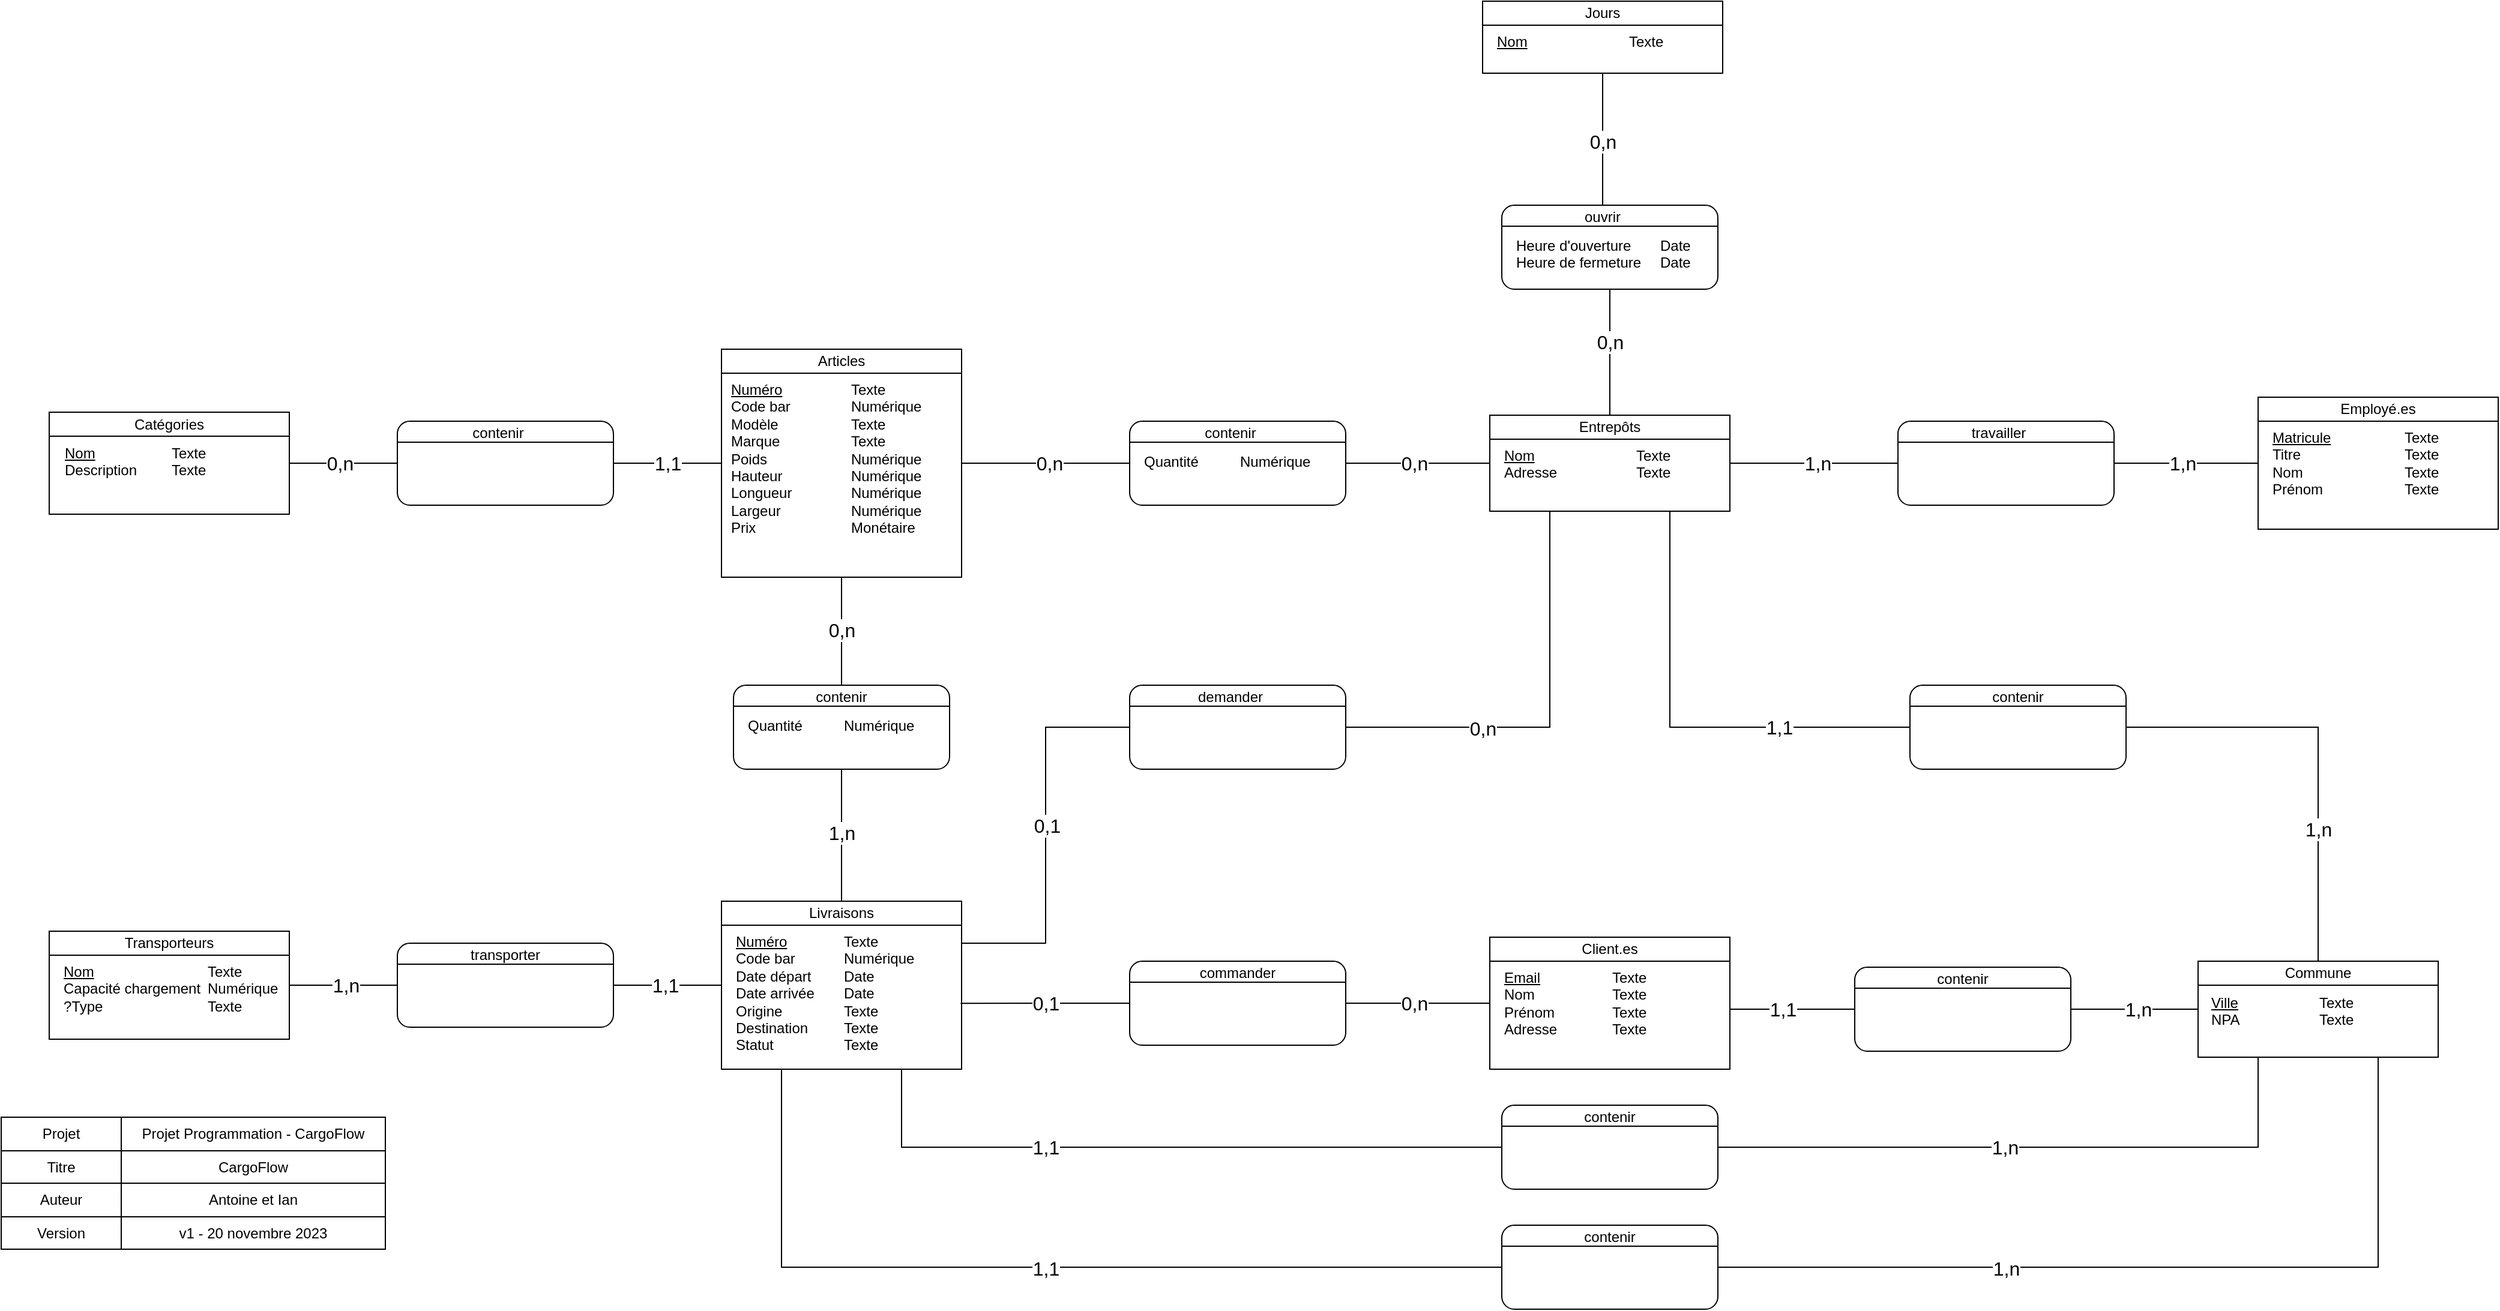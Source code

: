<mxfile version="22.0.2" type="device">
  <diagram name="Page-1" id="2ca16b54-16f6-2749-3443-fa8db7711227">
    <mxGraphModel dx="1658" dy="1678" grid="1" gridSize="10" guides="1" tooltips="1" connect="1" arrows="1" fold="1" page="1" pageScale="1" pageWidth="1100" pageHeight="850" background="#ffffff" math="0" shadow="0">
      <root>
        <mxCell id="0" />
        <mxCell id="1" parent="0" />
        <mxCell id="2ed32ef02a7f4228-1" value="&lt;div style=&quot;box-sizing: border-box ; width: 100% ; padding: 2px&quot;&gt;&lt;br&gt;&lt;/div&gt;" style="verticalAlign=top;align=center;overflow=fill;html=1;rounded=0;shadow=0;comic=0;labelBackgroundColor=none;strokeColor=#000000;strokeWidth=1;fillColor=#ffffff;fontFamily=Verdana;fontSize=12;fontColor=#000000;" parent="1" vertex="1">
          <mxGeometry x="90" y="102.5" width="200" height="85" as="geometry" />
        </mxCell>
        <mxCell id="2ed32ef02a7f4228-18" style="edgeStyle=orthogonalEdgeStyle;html=1;labelBackgroundColor=none;startArrow=none;endArrow=none;fontFamily=Verdana;fontSize=12;align=left;exitX=1;exitY=0.5;exitDx=0;exitDy=0;entryX=0;entryY=0.5;entryDx=0;entryDy=0;startFill=0;endFill=0;rounded=0;" parent="1" source="2ed32ef02a7f4228-1" target="Gy9qdy7r6_L6vcuzWhop-12" edge="1">
          <mxGeometry relative="1" as="geometry">
            <mxPoint x="410" y="145" as="targetPoint" />
          </mxGeometry>
        </mxCell>
        <mxCell id="Gy9qdy7r6_L6vcuzWhop-9" value="0,n" style="text;html=1;resizable=0;points=[];align=center;verticalAlign=middle;labelBackgroundColor=#ffffff;direction=south;fontSize=16;" parent="2ed32ef02a7f4228-18" vertex="1" connectable="0">
          <mxGeometry x="-0.77" y="-1" relative="1" as="geometry">
            <mxPoint x="31" y="-1" as="offset" />
          </mxGeometry>
        </mxCell>
        <mxCell id="Gy9qdy7r6_L6vcuzWhop-12" value="&lt;div style=&quot;box-sizing: border-box ; width: 100% ; padding: 2px&quot;&gt;&lt;br&gt;&lt;/div&gt;" style="verticalAlign=top;align=center;overflow=fill;html=1;rounded=1;shadow=0;comic=0;labelBackgroundColor=none;strokeColor=#000000;strokeWidth=1;fillColor=#ffffff;fontFamily=Verdana;fontSize=12;fontColor=#000000;" parent="1" vertex="1">
          <mxGeometry x="380" y="110" width="180" height="70" as="geometry" />
        </mxCell>
        <mxCell id="Gy9qdy7r6_L6vcuzWhop-17" value="" style="edgeStyle=orthogonalEdgeStyle;rounded=0;orthogonalLoop=1;jettySize=auto;html=1;startArrow=none;startFill=0;endArrow=none;endFill=0;" parent="1" source="Gy9qdy7r6_L6vcuzWhop-16" target="Gy9qdy7r6_L6vcuzWhop-12" edge="1">
          <mxGeometry relative="1" as="geometry" />
        </mxCell>
        <mxCell id="Gy9qdy7r6_L6vcuzWhop-19" value="1,1" style="text;html=1;resizable=0;points=[];align=center;verticalAlign=middle;labelBackgroundColor=#ffffff;fontSize=16;" parent="Gy9qdy7r6_L6vcuzWhop-17" vertex="1" connectable="0">
          <mxGeometry x="-0.646" relative="1" as="geometry">
            <mxPoint x="-29" as="offset" />
          </mxGeometry>
        </mxCell>
        <mxCell id="Gy9qdy7r6_L6vcuzWhop-16" value="&lt;div style=&quot;box-sizing: border-box ; width: 100% ; padding: 2px&quot;&gt;&lt;br&gt;&lt;/div&gt;" style="verticalAlign=top;align=center;overflow=fill;html=1;rounded=0;shadow=0;comic=0;labelBackgroundColor=none;strokeColor=#000000;strokeWidth=1;fillColor=#ffffff;fontFamily=Verdana;fontSize=12;fontColor=#000000;" parent="1" vertex="1">
          <mxGeometry x="650" y="50" width="200" height="190" as="geometry" />
        </mxCell>
        <mxCell id="SjU_2BTI9DgWFUzOwO9X-2" value="Catégories" style="rounded=0;whiteSpace=wrap;html=1;" parent="1" vertex="1">
          <mxGeometry x="90" y="102.5" width="200" height="20" as="geometry" />
        </mxCell>
        <mxCell id="SjU_2BTI9DgWFUzOwO9X-3" value="Articles" style="rounded=0;whiteSpace=wrap;html=1;" parent="1" vertex="1">
          <mxGeometry x="650" y="50" width="200" height="20" as="geometry" />
        </mxCell>
        <mxCell id="SjU_2BTI9DgWFUzOwO9X-4" value="&lt;u&gt;Nom&lt;/u&gt;&lt;br&gt;Description" style="text;html=1;strokeColor=none;fillColor=none;align=left;verticalAlign=top;whiteSpace=wrap;rounded=0;" parent="1" vertex="1">
          <mxGeometry x="101" y="122.5" width="90" height="55" as="geometry" />
        </mxCell>
        <mxCell id="SjU_2BTI9DgWFUzOwO9X-6" value="Texte&lt;br&gt;Texte" style="text;html=1;strokeColor=none;fillColor=none;align=left;verticalAlign=top;whiteSpace=wrap;rounded=0;" parent="1" vertex="1">
          <mxGeometry x="190" y="122.5" width="100" height="55" as="geometry" />
        </mxCell>
        <mxCell id="SjU_2BTI9DgWFUzOwO9X-8" value="&lt;u&gt;Numéro&lt;/u&gt;&lt;br&gt;Code bar&lt;br&gt;Modèle&lt;br&gt;Marque&lt;br&gt;Poids&lt;br&gt;Hauteur&lt;br&gt;Longueur&lt;br&gt;Largeur&lt;br&gt;Prix" style="text;html=1;strokeColor=none;fillColor=none;align=left;verticalAlign=top;whiteSpace=wrap;rounded=0;" parent="1" vertex="1">
          <mxGeometry x="656" y="70" width="94" height="160" as="geometry" />
        </mxCell>
        <mxCell id="SjU_2BTI9DgWFUzOwO9X-10" value="Texte&lt;br&gt;Numérique&lt;br&gt;Texte&lt;br&gt;Texte&lt;br&gt;Numérique&lt;br&gt;Numérique&lt;br&gt;Numérique&lt;br&gt;Numérique&lt;br&gt;Monétaire" style="text;html=1;strokeColor=none;fillColor=none;align=left;verticalAlign=top;whiteSpace=wrap;rounded=0;" parent="1" vertex="1">
          <mxGeometry x="756" y="70" width="90" height="160" as="geometry" />
        </mxCell>
        <mxCell id="SjU_2BTI9DgWFUzOwO9X-13" value="" style="endArrow=none;html=1;entryX=1;entryY=0.25;entryDx=0;entryDy=0;exitX=0;exitY=0.25;exitDx=0;exitDy=0;" parent="1" source="Gy9qdy7r6_L6vcuzWhop-12" target="Gy9qdy7r6_L6vcuzWhop-12" edge="1">
          <mxGeometry width="50" height="50" relative="1" as="geometry">
            <mxPoint x="100" y="260" as="sourcePoint" />
            <mxPoint x="150" y="210" as="targetPoint" />
          </mxGeometry>
        </mxCell>
        <mxCell id="SjU_2BTI9DgWFUzOwO9X-14" value="contenir" style="text;html=1;strokeColor=none;fillColor=none;align=center;verticalAlign=middle;whiteSpace=wrap;rounded=0;" parent="1" vertex="1">
          <mxGeometry x="404" y="110" width="120" height="20" as="geometry" />
        </mxCell>
        <mxCell id="T0Hc3pSAEqjk6suuljC6-1" value="" style="shape=table;html=1;whiteSpace=wrap;startSize=0;container=1;collapsible=0;childLayout=tableLayout;" parent="1" vertex="1">
          <mxGeometry x="50" y="690" width="320" height="110" as="geometry" />
        </mxCell>
        <mxCell id="T0Hc3pSAEqjk6suuljC6-2" value="" style="shape=partialRectangle;html=1;whiteSpace=wrap;collapsible=0;dropTarget=0;pointerEvents=0;fillColor=none;top=0;left=0;bottom=0;right=0;points=[[0,0.5],[1,0.5]];portConstraint=eastwest;" parent="T0Hc3pSAEqjk6suuljC6-1" vertex="1">
          <mxGeometry width="320" height="28" as="geometry" />
        </mxCell>
        <mxCell id="T0Hc3pSAEqjk6suuljC6-3" value="Projet" style="shape=partialRectangle;html=1;whiteSpace=wrap;connectable=0;overflow=hidden;fillColor=none;top=0;left=0;bottom=0;right=0;" parent="T0Hc3pSAEqjk6suuljC6-2" vertex="1">
          <mxGeometry width="100" height="28" as="geometry">
            <mxRectangle width="100" height="28" as="alternateBounds" />
          </mxGeometry>
        </mxCell>
        <mxCell id="T0Hc3pSAEqjk6suuljC6-4" value="Projet Programmation - CargoFlow" style="shape=partialRectangle;html=1;whiteSpace=wrap;connectable=0;overflow=hidden;fillColor=none;top=0;left=0;bottom=0;right=0;" parent="T0Hc3pSAEqjk6suuljC6-2" vertex="1">
          <mxGeometry x="100" width="220" height="28" as="geometry">
            <mxRectangle width="220" height="28" as="alternateBounds" />
          </mxGeometry>
        </mxCell>
        <mxCell id="T0Hc3pSAEqjk6suuljC6-5" value="" style="shape=partialRectangle;html=1;whiteSpace=wrap;collapsible=0;dropTarget=0;pointerEvents=0;fillColor=none;top=0;left=0;bottom=0;right=0;points=[[0,0.5],[1,0.5]];portConstraint=eastwest;" parent="T0Hc3pSAEqjk6suuljC6-1" vertex="1">
          <mxGeometry y="28" width="320" height="27" as="geometry" />
        </mxCell>
        <mxCell id="T0Hc3pSAEqjk6suuljC6-6" value="Titre" style="shape=partialRectangle;html=1;whiteSpace=wrap;connectable=0;overflow=hidden;fillColor=none;top=0;left=0;bottom=0;right=0;" parent="T0Hc3pSAEqjk6suuljC6-5" vertex="1">
          <mxGeometry width="100" height="27" as="geometry">
            <mxRectangle width="100" height="27" as="alternateBounds" />
          </mxGeometry>
        </mxCell>
        <mxCell id="T0Hc3pSAEqjk6suuljC6-7" value="CargoFlow" style="shape=partialRectangle;html=1;whiteSpace=wrap;connectable=0;overflow=hidden;fillColor=none;top=0;left=0;bottom=0;right=0;" parent="T0Hc3pSAEqjk6suuljC6-5" vertex="1">
          <mxGeometry x="100" width="220" height="27" as="geometry">
            <mxRectangle width="220" height="27" as="alternateBounds" />
          </mxGeometry>
        </mxCell>
        <mxCell id="T0Hc3pSAEqjk6suuljC6-8" value="" style="shape=partialRectangle;html=1;whiteSpace=wrap;collapsible=0;dropTarget=0;pointerEvents=0;fillColor=none;top=0;left=0;bottom=0;right=0;points=[[0,0.5],[1,0.5]];portConstraint=eastwest;" parent="T0Hc3pSAEqjk6suuljC6-1" vertex="1">
          <mxGeometry y="55" width="320" height="28" as="geometry" />
        </mxCell>
        <mxCell id="T0Hc3pSAEqjk6suuljC6-9" value="Auteur" style="shape=partialRectangle;html=1;whiteSpace=wrap;connectable=0;overflow=hidden;fillColor=none;top=0;left=0;bottom=0;right=0;" parent="T0Hc3pSAEqjk6suuljC6-8" vertex="1">
          <mxGeometry width="100" height="28" as="geometry">
            <mxRectangle width="100" height="28" as="alternateBounds" />
          </mxGeometry>
        </mxCell>
        <mxCell id="T0Hc3pSAEqjk6suuljC6-10" value="Antoine et Ian" style="shape=partialRectangle;html=1;whiteSpace=wrap;connectable=0;overflow=hidden;fillColor=none;top=0;left=0;bottom=0;right=0;" parent="T0Hc3pSAEqjk6suuljC6-8" vertex="1">
          <mxGeometry x="100" width="220" height="28" as="geometry">
            <mxRectangle width="220" height="28" as="alternateBounds" />
          </mxGeometry>
        </mxCell>
        <mxCell id="T0Hc3pSAEqjk6suuljC6-11" value="" style="shape=partialRectangle;html=1;whiteSpace=wrap;collapsible=0;dropTarget=0;pointerEvents=0;fillColor=none;top=0;left=0;bottom=0;right=0;points=[[0,0.5],[1,0.5]];portConstraint=eastwest;" parent="T0Hc3pSAEqjk6suuljC6-1" vertex="1">
          <mxGeometry y="83" width="320" height="27" as="geometry" />
        </mxCell>
        <mxCell id="T0Hc3pSAEqjk6suuljC6-12" value="Version" style="shape=partialRectangle;html=1;whiteSpace=wrap;connectable=0;overflow=hidden;fillColor=none;top=0;left=0;bottom=0;right=0;" parent="T0Hc3pSAEqjk6suuljC6-11" vertex="1">
          <mxGeometry width="100" height="27" as="geometry">
            <mxRectangle width="100" height="27" as="alternateBounds" />
          </mxGeometry>
        </mxCell>
        <mxCell id="T0Hc3pSAEqjk6suuljC6-13" value="v1&amp;nbsp;- 20 novembre 2023" style="shape=partialRectangle;html=1;whiteSpace=wrap;connectable=0;overflow=hidden;fillColor=none;top=0;left=0;bottom=0;right=0;" parent="T0Hc3pSAEqjk6suuljC6-11" vertex="1">
          <mxGeometry x="100" width="220" height="27" as="geometry">
            <mxRectangle width="220" height="27" as="alternateBounds" />
          </mxGeometry>
        </mxCell>
        <mxCell id="R8tKFMvCGS2btZRlcv_9-1" value="&lt;div style=&quot;box-sizing: border-box ; width: 100% ; padding: 2px&quot;&gt;&lt;br&gt;&lt;/div&gt;" style="verticalAlign=top;align=center;overflow=fill;html=1;rounded=1;shadow=0;comic=0;labelBackgroundColor=none;strokeColor=#000000;strokeWidth=1;fillColor=#ffffff;fontFamily=Verdana;fontSize=12;fontColor=#000000;" parent="1" vertex="1">
          <mxGeometry x="990" y="110" width="180" height="70" as="geometry" />
        </mxCell>
        <mxCell id="R8tKFMvCGS2btZRlcv_9-4" value="" style="endArrow=none;html=1;entryX=1;entryY=0.25;entryDx=0;entryDy=0;exitX=0;exitY=0.25;exitDx=0;exitDy=0;" parent="1" source="R8tKFMvCGS2btZRlcv_9-1" target="R8tKFMvCGS2btZRlcv_9-1" edge="1">
          <mxGeometry width="50" height="50" relative="1" as="geometry">
            <mxPoint x="710" y="260" as="sourcePoint" />
            <mxPoint x="760" y="210" as="targetPoint" />
          </mxGeometry>
        </mxCell>
        <mxCell id="R8tKFMvCGS2btZRlcv_9-5" value="contenir" style="text;html=1;strokeColor=none;fillColor=none;align=center;verticalAlign=middle;whiteSpace=wrap;rounded=0;" parent="1" vertex="1">
          <mxGeometry x="1014" y="110" width="120" height="20" as="geometry" />
        </mxCell>
        <mxCell id="R8tKFMvCGS2btZRlcv_9-6" value="&lt;div style=&quot;box-sizing: border-box ; width: 100% ; padding: 2px&quot;&gt;&lt;br&gt;&lt;/div&gt;" style="verticalAlign=top;align=center;overflow=fill;html=1;rounded=1;shadow=0;comic=0;labelBackgroundColor=none;strokeColor=#000000;strokeWidth=1;fillColor=#ffffff;fontFamily=Verdana;fontSize=12;fontColor=#000000;" parent="1" vertex="1">
          <mxGeometry x="660" y="330" width="180" height="70" as="geometry" />
        </mxCell>
        <mxCell id="R8tKFMvCGS2btZRlcv_9-9" value="" style="endArrow=none;html=1;entryX=1;entryY=0.25;entryDx=0;entryDy=0;exitX=0;exitY=0.25;exitDx=0;exitDy=0;" parent="1" source="R8tKFMvCGS2btZRlcv_9-6" target="R8tKFMvCGS2btZRlcv_9-6" edge="1">
          <mxGeometry width="50" height="50" relative="1" as="geometry">
            <mxPoint x="380" y="480" as="sourcePoint" />
            <mxPoint x="430" y="430" as="targetPoint" />
          </mxGeometry>
        </mxCell>
        <mxCell id="R8tKFMvCGS2btZRlcv_9-10" value="contenir" style="text;html=1;strokeColor=none;fillColor=none;align=center;verticalAlign=middle;whiteSpace=wrap;rounded=0;" parent="1" vertex="1">
          <mxGeometry x="690" y="330" width="120" height="20" as="geometry" />
        </mxCell>
        <mxCell id="R8tKFMvCGS2btZRlcv_9-11" value="&lt;div style=&quot;box-sizing: border-box ; width: 100% ; padding: 2px&quot;&gt;&lt;br&gt;&lt;/div&gt;" style="verticalAlign=top;align=center;overflow=fill;html=1;rounded=1;shadow=0;comic=0;labelBackgroundColor=none;strokeColor=#000000;strokeWidth=1;fillColor=#ffffff;fontFamily=Verdana;fontSize=12;fontColor=#000000;" parent="1" vertex="1">
          <mxGeometry x="990" y="560" width="180" height="70" as="geometry" />
        </mxCell>
        <mxCell id="R8tKFMvCGS2btZRlcv_9-14" value="" style="endArrow=none;html=1;entryX=1;entryY=0.25;entryDx=0;entryDy=0;exitX=0;exitY=0.25;exitDx=0;exitDy=0;" parent="1" source="R8tKFMvCGS2btZRlcv_9-11" target="R8tKFMvCGS2btZRlcv_9-11" edge="1">
          <mxGeometry width="50" height="50" relative="1" as="geometry">
            <mxPoint x="702" y="680" as="sourcePoint" />
            <mxPoint x="752" y="630" as="targetPoint" />
          </mxGeometry>
        </mxCell>
        <mxCell id="R8tKFMvCGS2btZRlcv_9-15" value="commander" style="text;html=1;strokeColor=none;fillColor=none;align=center;verticalAlign=middle;whiteSpace=wrap;rounded=0;" parent="1" vertex="1">
          <mxGeometry x="1020" y="560" width="120" height="20" as="geometry" />
        </mxCell>
        <mxCell id="R8tKFMvCGS2btZRlcv_9-16" value="&lt;div style=&quot;box-sizing: border-box ; width: 100% ; padding: 2px&quot;&gt;&lt;br&gt;&lt;/div&gt;" style="verticalAlign=top;align=center;overflow=fill;html=1;rounded=1;shadow=0;comic=0;labelBackgroundColor=none;strokeColor=#000000;strokeWidth=1;fillColor=#ffffff;fontFamily=Verdana;fontSize=12;fontColor=#000000;" parent="1" vertex="1">
          <mxGeometry x="990" y="330" width="180" height="70" as="geometry" />
        </mxCell>
        <mxCell id="R8tKFMvCGS2btZRlcv_9-19" value="" style="endArrow=none;html=1;entryX=1;entryY=0.25;entryDx=0;entryDy=0;exitX=0;exitY=0.25;exitDx=0;exitDy=0;" parent="1" source="R8tKFMvCGS2btZRlcv_9-16" target="R8tKFMvCGS2btZRlcv_9-16" edge="1">
          <mxGeometry width="50" height="50" relative="1" as="geometry">
            <mxPoint x="710" y="480" as="sourcePoint" />
            <mxPoint x="760" y="430" as="targetPoint" />
          </mxGeometry>
        </mxCell>
        <mxCell id="R8tKFMvCGS2btZRlcv_9-20" value="demander" style="text;html=1;strokeColor=none;fillColor=none;align=center;verticalAlign=middle;whiteSpace=wrap;rounded=0;" parent="1" vertex="1">
          <mxGeometry x="1014" y="330" width="120" height="20" as="geometry" />
        </mxCell>
        <mxCell id="R8tKFMvCGS2btZRlcv_9-21" value="&lt;div style=&quot;box-sizing: border-box ; width: 100% ; padding: 2px&quot;&gt;&lt;br&gt;&lt;/div&gt;" style="verticalAlign=top;align=center;overflow=fill;html=1;rounded=0;shadow=0;comic=0;labelBackgroundColor=none;strokeColor=#000000;strokeWidth=1;fillColor=#ffffff;fontFamily=Verdana;fontSize=12;fontColor=#000000;" parent="1" vertex="1">
          <mxGeometry x="650" y="510" width="200" height="140" as="geometry" />
        </mxCell>
        <mxCell id="R8tKFMvCGS2btZRlcv_9-22" value="Livraisons" style="rounded=0;whiteSpace=wrap;html=1;" parent="1" vertex="1">
          <mxGeometry x="650" y="510" width="200" height="20" as="geometry" />
        </mxCell>
        <mxCell id="R8tKFMvCGS2btZRlcv_9-23" value="&lt;u&gt;Numéro&lt;/u&gt;&lt;br&gt;Code bar&lt;br&gt;Date départ&lt;br&gt;Date arrivée&lt;br&gt;Origine&lt;br&gt;Destination&lt;br&gt;Statut" style="text;html=1;strokeColor=none;fillColor=none;align=left;verticalAlign=top;whiteSpace=wrap;rounded=0;" parent="1" vertex="1">
          <mxGeometry x="660" y="530" width="90" height="110" as="geometry" />
        </mxCell>
        <mxCell id="R8tKFMvCGS2btZRlcv_9-24" value="Texte&lt;br&gt;Numérique&lt;br&gt;Date&lt;br&gt;Date&lt;br&gt;Texte&lt;br&gt;Texte&lt;br&gt;Texte" style="text;html=1;strokeColor=none;fillColor=none;align=left;verticalAlign=top;whiteSpace=wrap;rounded=0;" parent="1" vertex="1">
          <mxGeometry x="750" y="530" width="90" height="110" as="geometry" />
        </mxCell>
        <mxCell id="R8tKFMvCGS2btZRlcv_9-25" value="&lt;div style=&quot;box-sizing: border-box ; width: 100% ; padding: 2px&quot;&gt;&lt;br&gt;&lt;/div&gt;" style="verticalAlign=top;align=center;overflow=fill;html=1;rounded=0;shadow=0;comic=0;labelBackgroundColor=none;strokeColor=#000000;strokeWidth=1;fillColor=#ffffff;fontFamily=Verdana;fontSize=12;fontColor=#000000;" parent="1" vertex="1">
          <mxGeometry x="1290" y="105" width="200" height="80" as="geometry" />
        </mxCell>
        <mxCell id="R8tKFMvCGS2btZRlcv_9-26" value="Entrepôts" style="rounded=0;whiteSpace=wrap;html=1;" parent="1" vertex="1">
          <mxGeometry x="1290" y="105" width="200" height="20" as="geometry" />
        </mxCell>
        <mxCell id="R8tKFMvCGS2btZRlcv_9-27" value="&lt;u&gt;Nom&lt;/u&gt;&lt;br&gt;Adresse" style="text;html=1;strokeColor=none;fillColor=none;align=left;verticalAlign=top;whiteSpace=wrap;rounded=0;" parent="1" vertex="1">
          <mxGeometry x="1300" y="125" width="110" height="40" as="geometry" />
        </mxCell>
        <mxCell id="R8tKFMvCGS2btZRlcv_9-28" value="Texte&lt;br&gt;Texte" style="text;html=1;strokeColor=none;fillColor=none;align=left;verticalAlign=top;whiteSpace=wrap;rounded=0;" parent="1" vertex="1">
          <mxGeometry x="1410" y="125" width="70" height="50" as="geometry" />
        </mxCell>
        <mxCell id="R8tKFMvCGS2btZRlcv_9-29" value="&lt;div style=&quot;box-sizing: border-box ; width: 100% ; padding: 2px&quot;&gt;&lt;br&gt;&lt;/div&gt;" style="verticalAlign=top;align=center;overflow=fill;html=1;rounded=0;shadow=0;comic=0;labelBackgroundColor=none;strokeColor=#000000;strokeWidth=1;fillColor=#ffffff;fontFamily=Verdana;fontSize=12;fontColor=#000000;" parent="1" vertex="1">
          <mxGeometry x="1290" y="540" width="200" height="110" as="geometry" />
        </mxCell>
        <mxCell id="R8tKFMvCGS2btZRlcv_9-30" value="Client.es" style="rounded=0;whiteSpace=wrap;html=1;" parent="1" vertex="1">
          <mxGeometry x="1290" y="540" width="200" height="20" as="geometry" />
        </mxCell>
        <mxCell id="R8tKFMvCGS2btZRlcv_9-31" value="&lt;u&gt;Email&lt;/u&gt;&lt;br&gt;Nom&lt;br&gt;Prénom&lt;br&gt;Adresse" style="text;html=1;strokeColor=none;fillColor=none;align=left;verticalAlign=top;whiteSpace=wrap;rounded=0;" parent="1" vertex="1">
          <mxGeometry x="1300" y="560" width="90" height="80" as="geometry" />
        </mxCell>
        <mxCell id="R8tKFMvCGS2btZRlcv_9-32" value="Texte&lt;br&gt;Texte&lt;br&gt;Texte&lt;br&gt;Texte" style="text;html=1;strokeColor=none;fillColor=none;align=left;verticalAlign=top;whiteSpace=wrap;rounded=0;" parent="1" vertex="1">
          <mxGeometry x="1390" y="560" width="100" height="80" as="geometry" />
        </mxCell>
        <mxCell id="R8tKFMvCGS2btZRlcv_9-33" value="" style="edgeStyle=orthogonalEdgeStyle;rounded=0;orthogonalLoop=1;jettySize=auto;html=1;startArrow=none;startFill=0;endArrow=none;endFill=0;exitX=0.5;exitY=1;exitDx=0;exitDy=0;entryX=0.5;entryY=0;entryDx=0;entryDy=0;" parent="1" source="Gy9qdy7r6_L6vcuzWhop-16" target="R8tKFMvCGS2btZRlcv_9-6" edge="1">
          <mxGeometry relative="1" as="geometry">
            <mxPoint x="720" y="280" as="sourcePoint" />
            <mxPoint x="590" y="280" as="targetPoint" />
          </mxGeometry>
        </mxCell>
        <mxCell id="R8tKFMvCGS2btZRlcv_9-34" value="0,n" style="text;html=1;resizable=0;points=[];align=center;verticalAlign=middle;labelBackgroundColor=#ffffff;fontSize=16;" parent="R8tKFMvCGS2btZRlcv_9-33" vertex="1" connectable="0">
          <mxGeometry x="-0.646" relative="1" as="geometry">
            <mxPoint y="28" as="offset" />
          </mxGeometry>
        </mxCell>
        <mxCell id="R8tKFMvCGS2btZRlcv_9-35" value="" style="edgeStyle=orthogonalEdgeStyle;rounded=0;orthogonalLoop=1;jettySize=auto;html=1;startArrow=none;startFill=0;endArrow=none;endFill=0;exitX=0.5;exitY=1;exitDx=0;exitDy=0;entryX=0.5;entryY=0;entryDx=0;entryDy=0;" parent="1" source="R8tKFMvCGS2btZRlcv_9-6" target="R8tKFMvCGS2btZRlcv_9-22" edge="1">
          <mxGeometry relative="1" as="geometry">
            <mxPoint x="734" y="440" as="sourcePoint" />
            <mxPoint x="604" y="440" as="targetPoint" />
          </mxGeometry>
        </mxCell>
        <mxCell id="R8tKFMvCGS2btZRlcv_9-36" value="1,n" style="text;html=1;resizable=0;points=[];align=center;verticalAlign=middle;labelBackgroundColor=#ffffff;fontSize=16;" parent="R8tKFMvCGS2btZRlcv_9-35" vertex="1" connectable="0">
          <mxGeometry x="-0.646" relative="1" as="geometry">
            <mxPoint y="33" as="offset" />
          </mxGeometry>
        </mxCell>
        <mxCell id="R8tKFMvCGS2btZRlcv_9-37" value="" style="edgeStyle=orthogonalEdgeStyle;rounded=0;orthogonalLoop=1;jettySize=auto;html=1;startArrow=none;startFill=0;endArrow=none;endFill=0;exitX=0.25;exitY=1;exitDx=0;exitDy=0;entryX=1;entryY=0.5;entryDx=0;entryDy=0;" parent="1" source="R8tKFMvCGS2btZRlcv_9-25" target="R8tKFMvCGS2btZRlcv_9-16" edge="1">
          <mxGeometry relative="1" as="geometry">
            <mxPoint x="1440" y="250" as="sourcePoint" />
            <mxPoint x="1230" y="360" as="targetPoint" />
          </mxGeometry>
        </mxCell>
        <mxCell id="R8tKFMvCGS2btZRlcv_9-38" value="0,n" style="text;html=1;resizable=0;points=[];align=center;verticalAlign=middle;labelBackgroundColor=#ffffff;fontSize=16;" parent="R8tKFMvCGS2btZRlcv_9-37" vertex="1" connectable="0">
          <mxGeometry x="-0.646" relative="1" as="geometry">
            <mxPoint x="-56" y="119" as="offset" />
          </mxGeometry>
        </mxCell>
        <mxCell id="R8tKFMvCGS2btZRlcv_9-39" value="" style="edgeStyle=orthogonalEdgeStyle;rounded=0;orthogonalLoop=1;jettySize=auto;html=1;startArrow=none;startFill=0;endArrow=none;endFill=0;exitX=0;exitY=0.5;exitDx=0;exitDy=0;entryX=1;entryY=0.25;entryDx=0;entryDy=0;" parent="1" source="R8tKFMvCGS2btZRlcv_9-16" target="R8tKFMvCGS2btZRlcv_9-21" edge="1">
          <mxGeometry relative="1" as="geometry">
            <mxPoint x="790" y="200" as="sourcePoint" />
            <mxPoint x="754" y="330" as="targetPoint" />
          </mxGeometry>
        </mxCell>
        <mxCell id="R8tKFMvCGS2btZRlcv_9-40" value="0,1" style="text;html=1;resizable=0;points=[];align=center;verticalAlign=middle;labelBackgroundColor=#ffffff;fontSize=16;" parent="R8tKFMvCGS2btZRlcv_9-39" vertex="1" connectable="0">
          <mxGeometry x="-0.646" relative="1" as="geometry">
            <mxPoint x="-13" y="82" as="offset" />
          </mxGeometry>
        </mxCell>
        <mxCell id="R8tKFMvCGS2btZRlcv_9-41" value="" style="edgeStyle=orthogonalEdgeStyle;rounded=0;orthogonalLoop=1;jettySize=auto;html=1;startArrow=none;startFill=0;endArrow=none;endFill=0;exitX=0;exitY=0.5;exitDx=0;exitDy=0;entryX=1;entryY=0.5;entryDx=0;entryDy=0;" parent="1" source="R8tKFMvCGS2btZRlcv_9-29" target="R8tKFMvCGS2btZRlcv_9-11" edge="1">
          <mxGeometry relative="1" as="geometry">
            <mxPoint x="1310" y="415" as="sourcePoint" />
            <mxPoint x="1180" y="415" as="targetPoint" />
          </mxGeometry>
        </mxCell>
        <mxCell id="R8tKFMvCGS2btZRlcv_9-42" value="0,n" style="text;html=1;resizable=0;points=[];align=center;verticalAlign=middle;labelBackgroundColor=#ffffff;fontSize=16;" parent="R8tKFMvCGS2btZRlcv_9-41" vertex="1" connectable="0">
          <mxGeometry x="-0.646" relative="1" as="geometry">
            <mxPoint x="-42" as="offset" />
          </mxGeometry>
        </mxCell>
        <mxCell id="R8tKFMvCGS2btZRlcv_9-43" value="" style="edgeStyle=orthogonalEdgeStyle;rounded=0;orthogonalLoop=1;jettySize=auto;html=1;startArrow=none;startFill=0;endArrow=none;endFill=0;exitX=0;exitY=0.5;exitDx=0;exitDy=0;entryX=0.996;entryY=0.608;entryDx=0;entryDy=0;entryPerimeter=0;" parent="1" source="R8tKFMvCGS2btZRlcv_9-11" target="R8tKFMvCGS2btZRlcv_9-21" edge="1">
          <mxGeometry relative="1" as="geometry">
            <mxPoint x="700" y="165" as="sourcePoint" />
            <mxPoint x="800" y="690" as="targetPoint" />
          </mxGeometry>
        </mxCell>
        <mxCell id="R8tKFMvCGS2btZRlcv_9-44" value="0,1" style="text;html=1;resizable=0;points=[];align=center;verticalAlign=middle;labelBackgroundColor=#ffffff;fontSize=16;" parent="R8tKFMvCGS2btZRlcv_9-43" vertex="1" connectable="0">
          <mxGeometry x="-0.646" relative="1" as="geometry">
            <mxPoint x="-45" as="offset" />
          </mxGeometry>
        </mxCell>
        <mxCell id="R8tKFMvCGS2btZRlcv_9-45" value="" style="edgeStyle=orthogonalEdgeStyle;rounded=0;orthogonalLoop=1;jettySize=auto;html=1;startArrow=none;startFill=0;endArrow=none;endFill=0;exitX=0;exitY=0.5;exitDx=0;exitDy=0;entryX=1;entryY=0.5;entryDx=0;entryDy=0;" parent="1" source="R8tKFMvCGS2btZRlcv_9-1" target="Gy9qdy7r6_L6vcuzWhop-16" edge="1">
          <mxGeometry relative="1" as="geometry">
            <mxPoint x="690" y="155" as="sourcePoint" />
            <mxPoint x="930" y="100" as="targetPoint" />
          </mxGeometry>
        </mxCell>
        <mxCell id="R8tKFMvCGS2btZRlcv_9-46" value="0,n" style="text;html=1;resizable=0;points=[];align=center;verticalAlign=middle;labelBackgroundColor=#ffffff;fontSize=16;" parent="R8tKFMvCGS2btZRlcv_9-45" vertex="1" connectable="0">
          <mxGeometry x="-0.646" relative="1" as="geometry">
            <mxPoint x="-42" as="offset" />
          </mxGeometry>
        </mxCell>
        <mxCell id="R8tKFMvCGS2btZRlcv_9-47" value="" style="edgeStyle=orthogonalEdgeStyle;rounded=0;orthogonalLoop=1;jettySize=auto;html=1;startArrow=none;startFill=0;endArrow=none;endFill=0;exitX=0;exitY=0.5;exitDx=0;exitDy=0;entryX=1;entryY=0.5;entryDx=0;entryDy=0;" parent="1" source="R8tKFMvCGS2btZRlcv_9-25" target="R8tKFMvCGS2btZRlcv_9-1" edge="1">
          <mxGeometry relative="1" as="geometry">
            <mxPoint x="700" y="160" as="sourcePoint" />
            <mxPoint x="1200" y="205" as="targetPoint" />
          </mxGeometry>
        </mxCell>
        <mxCell id="R8tKFMvCGS2btZRlcv_9-48" value="0,n" style="text;html=1;resizable=0;points=[];align=center;verticalAlign=middle;labelBackgroundColor=#ffffff;fontSize=16;" parent="R8tKFMvCGS2btZRlcv_9-47" vertex="1" connectable="0">
          <mxGeometry x="-0.646" relative="1" as="geometry">
            <mxPoint x="-42" as="offset" />
          </mxGeometry>
        </mxCell>
        <mxCell id="R8tKFMvCGS2btZRlcv_9-49" value="&lt;div style=&quot;box-sizing: border-box ; width: 100% ; padding: 2px&quot;&gt;&lt;br&gt;&lt;/div&gt;" style="verticalAlign=top;align=center;overflow=fill;html=1;rounded=0;shadow=0;comic=0;labelBackgroundColor=none;strokeColor=#000000;strokeWidth=1;fillColor=#ffffff;fontFamily=Verdana;fontSize=12;fontColor=#000000;" parent="1" vertex="1">
          <mxGeometry x="90" y="535" width="200" height="90" as="geometry" />
        </mxCell>
        <mxCell id="R8tKFMvCGS2btZRlcv_9-50" value="Transporteurs" style="rounded=0;whiteSpace=wrap;html=1;" parent="1" vertex="1">
          <mxGeometry x="90" y="535" width="200" height="20" as="geometry" />
        </mxCell>
        <mxCell id="R8tKFMvCGS2btZRlcv_9-51" value="&lt;u&gt;Nom&lt;/u&gt;&lt;br&gt;Capacité chargement&lt;br&gt;?Type" style="text;html=1;strokeColor=none;fillColor=none;align=left;verticalAlign=top;whiteSpace=wrap;rounded=0;" parent="1" vertex="1">
          <mxGeometry x="100" y="555" width="119" height="60" as="geometry" />
        </mxCell>
        <mxCell id="R8tKFMvCGS2btZRlcv_9-52" value="Texte&lt;br&gt;Numérique&lt;br&gt;Texte" style="text;html=1;strokeColor=none;fillColor=none;align=left;verticalAlign=top;whiteSpace=wrap;rounded=0;" parent="1" vertex="1">
          <mxGeometry x="220" y="555" width="86" height="60" as="geometry" />
        </mxCell>
        <mxCell id="R8tKFMvCGS2btZRlcv_9-53" value="" style="edgeStyle=orthogonalEdgeStyle;rounded=0;orthogonalLoop=1;jettySize=auto;html=1;startArrow=none;startFill=0;endArrow=none;endFill=0;exitX=0;exitY=0.5;exitDx=0;exitDy=0;entryX=1;entryY=0.5;entryDx=0;entryDy=0;" parent="1" source="R8tKFMvCGS2btZRlcv_9-21" target="R8tKFMvCGS2btZRlcv_9-55" edge="1">
          <mxGeometry relative="1" as="geometry">
            <mxPoint x="940" y="670" as="sourcePoint" />
            <mxPoint x="710" y="650" as="targetPoint" />
          </mxGeometry>
        </mxCell>
        <mxCell id="R8tKFMvCGS2btZRlcv_9-54" value="1,1" style="text;html=1;resizable=0;points=[];align=center;verticalAlign=middle;labelBackgroundColor=#ffffff;fontSize=16;" parent="R8tKFMvCGS2btZRlcv_9-53" vertex="1" connectable="0">
          <mxGeometry x="-0.646" relative="1" as="geometry">
            <mxPoint x="-31" as="offset" />
          </mxGeometry>
        </mxCell>
        <mxCell id="R8tKFMvCGS2btZRlcv_9-55" value="&lt;div style=&quot;box-sizing: border-box ; width: 100% ; padding: 2px&quot;&gt;&lt;br&gt;&lt;/div&gt;" style="verticalAlign=top;align=center;overflow=fill;html=1;rounded=1;shadow=0;comic=0;labelBackgroundColor=none;strokeColor=#000000;strokeWidth=1;fillColor=#ffffff;fontFamily=Verdana;fontSize=12;fontColor=#000000;" parent="1" vertex="1">
          <mxGeometry x="380" y="545" width="180" height="70" as="geometry" />
        </mxCell>
        <mxCell id="R8tKFMvCGS2btZRlcv_9-56" value="" style="endArrow=none;html=1;entryX=1;entryY=0.25;entryDx=0;entryDy=0;exitX=0;exitY=0.25;exitDx=0;exitDy=0;" parent="1" source="R8tKFMvCGS2btZRlcv_9-55" target="R8tKFMvCGS2btZRlcv_9-55" edge="1">
          <mxGeometry width="50" height="50" relative="1" as="geometry">
            <mxPoint x="92" y="665" as="sourcePoint" />
            <mxPoint x="142" y="615" as="targetPoint" />
          </mxGeometry>
        </mxCell>
        <mxCell id="R8tKFMvCGS2btZRlcv_9-57" value="transporter" style="text;html=1;strokeColor=none;fillColor=none;align=center;verticalAlign=middle;whiteSpace=wrap;rounded=0;" parent="1" vertex="1">
          <mxGeometry x="410" y="545" width="120" height="20" as="geometry" />
        </mxCell>
        <mxCell id="R8tKFMvCGS2btZRlcv_9-58" value="" style="edgeStyle=orthogonalEdgeStyle;rounded=0;orthogonalLoop=1;jettySize=auto;html=1;startArrow=none;startFill=0;endArrow=none;endFill=0;exitX=0;exitY=0.5;exitDx=0;exitDy=0;entryX=1;entryY=0.5;entryDx=0;entryDy=0;" parent="1" source="R8tKFMvCGS2btZRlcv_9-55" target="R8tKFMvCGS2btZRlcv_9-49" edge="1">
          <mxGeometry relative="1" as="geometry">
            <mxPoint x="424" y="535" as="sourcePoint" />
            <mxPoint x="430" y="685" as="targetPoint" />
          </mxGeometry>
        </mxCell>
        <mxCell id="R8tKFMvCGS2btZRlcv_9-59" value="1,n" style="text;html=1;resizable=0;points=[];align=center;verticalAlign=middle;labelBackgroundColor=#ffffff;fontSize=16;" parent="R8tKFMvCGS2btZRlcv_9-58" vertex="1" connectable="0">
          <mxGeometry x="-0.646" relative="1" as="geometry">
            <mxPoint x="-27" as="offset" />
          </mxGeometry>
        </mxCell>
        <mxCell id="WwPp2PVggLIP35_iIN0L-3" value="Quantité" style="text;html=1;strokeColor=none;fillColor=none;align=left;verticalAlign=top;whiteSpace=wrap;rounded=0;" parent="1" vertex="1">
          <mxGeometry x="670" y="350" width="80" height="50" as="geometry" />
        </mxCell>
        <mxCell id="WwPp2PVggLIP35_iIN0L-4" value="Numérique" style="text;html=1;strokeColor=none;fillColor=none;align=left;verticalAlign=top;whiteSpace=wrap;rounded=0;" parent="1" vertex="1">
          <mxGeometry x="750" y="350" width="80" height="50" as="geometry" />
        </mxCell>
        <mxCell id="eiW-UOQ-0jk_p1NSyYOw-1" value="Quantité" style="text;html=1;strokeColor=none;fillColor=none;align=left;verticalAlign=top;whiteSpace=wrap;rounded=0;" parent="1" vertex="1">
          <mxGeometry x="1000" y="130" width="80" height="50" as="geometry" />
        </mxCell>
        <mxCell id="eiW-UOQ-0jk_p1NSyYOw-2" value="Numérique" style="text;html=1;strokeColor=none;fillColor=none;align=left;verticalAlign=top;whiteSpace=wrap;rounded=0;" parent="1" vertex="1">
          <mxGeometry x="1080" y="130" width="80" height="50" as="geometry" />
        </mxCell>
        <mxCell id="eo1DRijQcT4tzOyTvptb-1" value="&lt;div style=&quot;box-sizing: border-box ; width: 100% ; padding: 2px&quot;&gt;&lt;br&gt;&lt;/div&gt;" style="verticalAlign=top;align=center;overflow=fill;html=1;rounded=1;shadow=0;comic=0;labelBackgroundColor=none;strokeColor=#000000;strokeWidth=1;fillColor=#ffffff;fontFamily=Verdana;fontSize=12;fontColor=#000000;" parent="1" vertex="1">
          <mxGeometry x="1630" y="110" width="180" height="70" as="geometry" />
        </mxCell>
        <mxCell id="eo1DRijQcT4tzOyTvptb-2" value="" style="endArrow=none;html=1;entryX=1;entryY=0.25;entryDx=0;entryDy=0;exitX=0;exitY=0.25;exitDx=0;exitDy=0;" parent="1" source="eo1DRijQcT4tzOyTvptb-1" target="eo1DRijQcT4tzOyTvptb-1" edge="1">
          <mxGeometry width="50" height="50" relative="1" as="geometry">
            <mxPoint x="1350" y="260" as="sourcePoint" />
            <mxPoint x="1400" y="210" as="targetPoint" />
          </mxGeometry>
        </mxCell>
        <mxCell id="eo1DRijQcT4tzOyTvptb-3" value="travailler" style="text;html=1;strokeColor=none;fillColor=none;align=center;verticalAlign=middle;whiteSpace=wrap;rounded=0;" parent="1" vertex="1">
          <mxGeometry x="1654" y="110" width="120" height="20" as="geometry" />
        </mxCell>
        <mxCell id="eo1DRijQcT4tzOyTvptb-4" value="&lt;div style=&quot;box-sizing: border-box ; width: 100% ; padding: 2px&quot;&gt;&lt;br&gt;&lt;/div&gt;" style="verticalAlign=top;align=center;overflow=fill;html=1;rounded=0;shadow=0;comic=0;labelBackgroundColor=none;strokeColor=#000000;strokeWidth=1;fillColor=#ffffff;fontFamily=Verdana;fontSize=12;fontColor=#000000;" parent="1" vertex="1">
          <mxGeometry x="1930" y="90" width="200" height="110" as="geometry" />
        </mxCell>
        <mxCell id="eo1DRijQcT4tzOyTvptb-5" value="Employé.es" style="rounded=0;whiteSpace=wrap;html=1;" parent="1" vertex="1">
          <mxGeometry x="1930" y="90" width="200" height="20" as="geometry" />
        </mxCell>
        <mxCell id="eo1DRijQcT4tzOyTvptb-6" value="&lt;u&gt;Matricule&lt;br&gt;&lt;/u&gt;Titre&lt;br&gt;Nom&lt;br&gt;Prénom" style="text;html=1;strokeColor=none;fillColor=none;align=left;verticalAlign=top;whiteSpace=wrap;rounded=0;" parent="1" vertex="1">
          <mxGeometry x="1940" y="110" width="110" height="70" as="geometry" />
        </mxCell>
        <mxCell id="eo1DRijQcT4tzOyTvptb-7" value="Texte&lt;br&gt;Texte&lt;br&gt;Texte&lt;br&gt;Texte" style="text;html=1;strokeColor=none;fillColor=none;align=left;verticalAlign=top;whiteSpace=wrap;rounded=0;" parent="1" vertex="1">
          <mxGeometry x="2050" y="110" width="80" height="80" as="geometry" />
        </mxCell>
        <mxCell id="eo1DRijQcT4tzOyTvptb-8" value="" style="edgeStyle=orthogonalEdgeStyle;rounded=0;orthogonalLoop=1;jettySize=auto;html=1;startArrow=none;startFill=0;endArrow=none;endFill=0;exitX=0;exitY=0.5;exitDx=0;exitDy=0;entryX=1;entryY=0.5;entryDx=0;entryDy=0;" parent="1" source="eo1DRijQcT4tzOyTvptb-1" target="R8tKFMvCGS2btZRlcv_9-25" edge="1">
          <mxGeometry relative="1" as="geometry">
            <mxPoint x="1376" y="155" as="sourcePoint" />
            <mxPoint x="1500" y="150" as="targetPoint" />
          </mxGeometry>
        </mxCell>
        <mxCell id="eo1DRijQcT4tzOyTvptb-9" value="1,n" style="text;html=1;resizable=0;points=[];align=center;verticalAlign=middle;labelBackgroundColor=#ffffff;fontSize=16;" parent="eo1DRijQcT4tzOyTvptb-8" vertex="1" connectable="0">
          <mxGeometry x="-0.646" relative="1" as="geometry">
            <mxPoint x="-42" as="offset" />
          </mxGeometry>
        </mxCell>
        <mxCell id="eo1DRijQcT4tzOyTvptb-10" value="" style="edgeStyle=orthogonalEdgeStyle;rounded=0;orthogonalLoop=1;jettySize=auto;html=1;startArrow=none;startFill=0;endArrow=none;endFill=0;exitX=0;exitY=0.5;exitDx=0;exitDy=0;entryX=1;entryY=0.5;entryDx=0;entryDy=0;" parent="1" source="eo1DRijQcT4tzOyTvptb-4" target="eo1DRijQcT4tzOyTvptb-1" edge="1">
          <mxGeometry relative="1" as="geometry">
            <mxPoint x="1340" y="160" as="sourcePoint" />
            <mxPoint x="1840" y="205" as="targetPoint" />
          </mxGeometry>
        </mxCell>
        <mxCell id="eo1DRijQcT4tzOyTvptb-11" value="1,n" style="text;html=1;resizable=0;points=[];align=center;verticalAlign=middle;labelBackgroundColor=#ffffff;fontSize=16;" parent="eo1DRijQcT4tzOyTvptb-10" vertex="1" connectable="0">
          <mxGeometry x="-0.646" relative="1" as="geometry">
            <mxPoint x="-42" as="offset" />
          </mxGeometry>
        </mxCell>
        <mxCell id="Pq1oA8jvm-vatmZpHqAR-1" value="&lt;div style=&quot;box-sizing: border-box ; width: 100% ; padding: 2px&quot;&gt;&lt;br&gt;&lt;/div&gt;" style="verticalAlign=top;align=center;overflow=fill;html=1;rounded=0;shadow=0;comic=0;labelBackgroundColor=none;strokeColor=#000000;strokeWidth=1;fillColor=#ffffff;fontFamily=Verdana;fontSize=12;fontColor=#000000;" parent="1" vertex="1">
          <mxGeometry x="1880" y="560" width="200" height="80" as="geometry" />
        </mxCell>
        <mxCell id="Pq1oA8jvm-vatmZpHqAR-2" value="Commune" style="rounded=0;whiteSpace=wrap;html=1;strokeColor=#000000;" parent="1" vertex="1">
          <mxGeometry x="1880" y="560" width="200" height="20" as="geometry" />
        </mxCell>
        <mxCell id="Pq1oA8jvm-vatmZpHqAR-3" value="&lt;u&gt;Ville&lt;/u&gt;&lt;br&gt;NPA" style="text;html=1;strokeColor=#FFFFFF;fillColor=#FFFFFF;align=left;verticalAlign=top;whiteSpace=wrap;rounded=0;" parent="1" vertex="1">
          <mxGeometry x="1889" y="581" width="90" height="50" as="geometry" />
        </mxCell>
        <mxCell id="Pq1oA8jvm-vatmZpHqAR-4" value="Texte&lt;br&gt;Texte" style="text;html=1;strokeColor=#FFFFFF;fillColor=none;align=left;verticalAlign=top;whiteSpace=wrap;rounded=0;" parent="1" vertex="1">
          <mxGeometry x="1979" y="581" width="100" height="50" as="geometry" />
        </mxCell>
        <mxCell id="Pq1oA8jvm-vatmZpHqAR-5" value="&lt;div style=&quot;box-sizing: border-box ; width: 100% ; padding: 2px&quot;&gt;&lt;br&gt;&lt;/div&gt;" style="verticalAlign=top;align=center;overflow=fill;html=1;rounded=1;shadow=0;comic=0;labelBackgroundColor=none;strokeColor=#000000;strokeWidth=1;fillColor=#ffffff;fontFamily=Verdana;fontSize=12;fontColor=#000000;" parent="1" vertex="1">
          <mxGeometry x="1594" y="565" width="180" height="70" as="geometry" />
        </mxCell>
        <mxCell id="Pq1oA8jvm-vatmZpHqAR-6" value="" style="endArrow=none;html=1;entryX=1;entryY=0.25;entryDx=0;entryDy=0;exitX=0;exitY=0.25;exitDx=0;exitDy=0;" parent="1" source="Pq1oA8jvm-vatmZpHqAR-5" target="Pq1oA8jvm-vatmZpHqAR-5" edge="1">
          <mxGeometry width="50" height="50" relative="1" as="geometry">
            <mxPoint x="1250" y="520" as="sourcePoint" />
            <mxPoint x="1300" y="470" as="targetPoint" />
          </mxGeometry>
        </mxCell>
        <mxCell id="Pq1oA8jvm-vatmZpHqAR-7" value="contenir" style="text;html=1;strokeColor=none;fillColor=none;align=center;verticalAlign=middle;whiteSpace=wrap;rounded=0;" parent="1" vertex="1">
          <mxGeometry x="1624" y="565" width="120" height="20" as="geometry" />
        </mxCell>
        <mxCell id="Pq1oA8jvm-vatmZpHqAR-8" value="" style="edgeStyle=orthogonalEdgeStyle;rounded=0;orthogonalLoop=1;jettySize=auto;html=1;startArrow=none;startFill=0;endArrow=none;endFill=0;exitX=0;exitY=0.5;exitDx=0;exitDy=0;entryX=1;entryY=0.5;entryDx=0;entryDy=0;" parent="1" source="Pq1oA8jvm-vatmZpHqAR-1" target="Pq1oA8jvm-vatmZpHqAR-5" edge="1">
          <mxGeometry relative="1" as="geometry">
            <mxPoint x="1700" y="510" as="sourcePoint" />
            <mxPoint x="1740" y="340" as="targetPoint" />
          </mxGeometry>
        </mxCell>
        <mxCell id="Pq1oA8jvm-vatmZpHqAR-9" value="1,n" style="text;html=1;resizable=0;points=[];align=center;verticalAlign=middle;labelBackgroundColor=#ffffff;fontSize=16;" parent="Pq1oA8jvm-vatmZpHqAR-8" vertex="1" connectable="0">
          <mxGeometry x="-0.646" relative="1" as="geometry">
            <mxPoint x="-31" as="offset" />
          </mxGeometry>
        </mxCell>
        <mxCell id="Pq1oA8jvm-vatmZpHqAR-10" value="" style="edgeStyle=orthogonalEdgeStyle;rounded=0;orthogonalLoop=1;jettySize=auto;html=1;startArrow=none;startFill=0;endArrow=none;endFill=0;exitX=0;exitY=0.5;exitDx=0;exitDy=0;entryX=1;entryY=0.5;entryDx=0;entryDy=0;" parent="1" source="Pq1oA8jvm-vatmZpHqAR-5" target="R8tKFMvCGS2btZRlcv_9-32" edge="1">
          <mxGeometry relative="1" as="geometry">
            <mxPoint x="1830" y="415" as="sourcePoint" />
            <mxPoint x="1510" y="625" as="targetPoint" />
          </mxGeometry>
        </mxCell>
        <mxCell id="Pq1oA8jvm-vatmZpHqAR-11" value="1,1" style="text;html=1;resizable=0;points=[];align=center;verticalAlign=middle;labelBackgroundColor=#ffffff;fontSize=16;" parent="Pq1oA8jvm-vatmZpHqAR-10" vertex="1" connectable="0">
          <mxGeometry x="-0.646" relative="1" as="geometry">
            <mxPoint x="-42" as="offset" />
          </mxGeometry>
        </mxCell>
        <mxCell id="Pq1oA8jvm-vatmZpHqAR-12" value="&lt;div style=&quot;box-sizing: border-box ; width: 100% ; padding: 2px&quot;&gt;&lt;br&gt;&lt;/div&gt;" style="verticalAlign=top;align=center;overflow=fill;html=1;rounded=1;shadow=0;comic=0;labelBackgroundColor=none;strokeColor=#000000;strokeWidth=1;fillColor=#ffffff;fontFamily=Verdana;fontSize=12;fontColor=#000000;" parent="1" vertex="1">
          <mxGeometry x="1640" y="330" width="180" height="70" as="geometry" />
        </mxCell>
        <mxCell id="Pq1oA8jvm-vatmZpHqAR-13" value="" style="endArrow=none;html=1;entryX=1;entryY=0.25;entryDx=0;entryDy=0;exitX=0;exitY=0.25;exitDx=0;exitDy=0;" parent="1" source="Pq1oA8jvm-vatmZpHqAR-12" target="Pq1oA8jvm-vatmZpHqAR-12" edge="1">
          <mxGeometry width="50" height="50" relative="1" as="geometry">
            <mxPoint x="1296" y="285" as="sourcePoint" />
            <mxPoint x="1346" y="235" as="targetPoint" />
          </mxGeometry>
        </mxCell>
        <mxCell id="Pq1oA8jvm-vatmZpHqAR-14" value="contenir" style="text;html=1;strokeColor=none;fillColor=none;align=center;verticalAlign=middle;whiteSpace=wrap;rounded=0;" parent="1" vertex="1">
          <mxGeometry x="1670" y="330" width="120" height="20" as="geometry" />
        </mxCell>
        <mxCell id="Pq1oA8jvm-vatmZpHqAR-15" value="" style="edgeStyle=orthogonalEdgeStyle;rounded=0;orthogonalLoop=1;jettySize=auto;html=1;startArrow=none;startFill=0;endArrow=none;endFill=0;exitX=0;exitY=0.5;exitDx=0;exitDy=0;entryX=0.75;entryY=1;entryDx=0;entryDy=0;" parent="1" source="Pq1oA8jvm-vatmZpHqAR-12" target="R8tKFMvCGS2btZRlcv_9-25" edge="1">
          <mxGeometry relative="1" as="geometry">
            <mxPoint x="1750" y="95" as="sourcePoint" />
            <mxPoint x="1410" y="280" as="targetPoint" />
          </mxGeometry>
        </mxCell>
        <mxCell id="Pq1oA8jvm-vatmZpHqAR-16" value="1,1" style="text;html=1;resizable=0;points=[];align=center;verticalAlign=middle;labelBackgroundColor=#ffffff;fontSize=16;" parent="Pq1oA8jvm-vatmZpHqAR-15" vertex="1" connectable="0">
          <mxGeometry x="-0.646" relative="1" as="geometry">
            <mxPoint x="-42" as="offset" />
          </mxGeometry>
        </mxCell>
        <mxCell id="Pq1oA8jvm-vatmZpHqAR-17" value="" style="edgeStyle=orthogonalEdgeStyle;rounded=0;orthogonalLoop=1;jettySize=auto;html=1;startArrow=none;startFill=0;endArrow=none;endFill=0;exitX=0.5;exitY=0;exitDx=0;exitDy=0;entryX=1;entryY=0.5;entryDx=0;entryDy=0;" parent="1" source="Pq1oA8jvm-vatmZpHqAR-2" target="Pq1oA8jvm-vatmZpHqAR-12" edge="1">
          <mxGeometry relative="1" as="geometry">
            <mxPoint x="1304" y="425" as="sourcePoint" />
            <mxPoint x="1520" y="460" as="targetPoint" />
          </mxGeometry>
        </mxCell>
        <mxCell id="Pq1oA8jvm-vatmZpHqAR-18" value="1,n" style="text;html=1;resizable=0;points=[];align=center;verticalAlign=middle;labelBackgroundColor=#ffffff;fontSize=16;" parent="Pq1oA8jvm-vatmZpHqAR-17" vertex="1" connectable="0">
          <mxGeometry x="-0.646" relative="1" as="geometry">
            <mxPoint y="-47" as="offset" />
          </mxGeometry>
        </mxCell>
        <mxCell id="Pq1oA8jvm-vatmZpHqAR-19" value="" style="edgeStyle=orthogonalEdgeStyle;rounded=0;orthogonalLoop=1;jettySize=auto;html=1;startArrow=none;startFill=0;endArrow=none;endFill=0;exitX=0.25;exitY=1;exitDx=0;exitDy=0;entryX=1;entryY=0.5;entryDx=0;entryDy=0;" parent="1" source="Pq1oA8jvm-vatmZpHqAR-1" target="Pq1oA8jvm-vatmZpHqAR-21" edge="1">
          <mxGeometry relative="1" as="geometry">
            <mxPoint x="1990" y="550" as="sourcePoint" />
            <mxPoint x="1680" y="750" as="targetPoint" />
          </mxGeometry>
        </mxCell>
        <mxCell id="Pq1oA8jvm-vatmZpHqAR-20" value="1,n" style="text;html=1;resizable=0;points=[];align=center;verticalAlign=middle;labelBackgroundColor=#ffffff;fontSize=16;" parent="Pq1oA8jvm-vatmZpHqAR-19" vertex="1" connectable="0">
          <mxGeometry x="-0.646" relative="1" as="geometry">
            <mxPoint x="-193" as="offset" />
          </mxGeometry>
        </mxCell>
        <mxCell id="Pq1oA8jvm-vatmZpHqAR-21" value="&lt;div style=&quot;box-sizing: border-box ; width: 100% ; padding: 2px&quot;&gt;&lt;br&gt;&lt;/div&gt;" style="verticalAlign=top;align=center;overflow=fill;html=1;rounded=1;shadow=0;comic=0;labelBackgroundColor=none;strokeColor=#000000;strokeWidth=1;fillColor=#ffffff;fontFamily=Verdana;fontSize=12;fontColor=#000000;" parent="1" vertex="1">
          <mxGeometry x="1300" y="680" width="180" height="70" as="geometry" />
        </mxCell>
        <mxCell id="Pq1oA8jvm-vatmZpHqAR-22" value="" style="endArrow=none;html=1;entryX=1;entryY=0.25;entryDx=0;entryDy=0;exitX=0;exitY=0.25;exitDx=0;exitDy=0;" parent="1" source="Pq1oA8jvm-vatmZpHqAR-21" target="Pq1oA8jvm-vatmZpHqAR-21" edge="1">
          <mxGeometry width="50" height="50" relative="1" as="geometry">
            <mxPoint x="956" y="635" as="sourcePoint" />
            <mxPoint x="1006" y="585" as="targetPoint" />
          </mxGeometry>
        </mxCell>
        <mxCell id="Pq1oA8jvm-vatmZpHqAR-23" value="contenir" style="text;html=1;strokeColor=none;fillColor=none;align=center;verticalAlign=middle;whiteSpace=wrap;rounded=0;" parent="1" vertex="1">
          <mxGeometry x="1330" y="680" width="120" height="20" as="geometry" />
        </mxCell>
        <mxCell id="Pq1oA8jvm-vatmZpHqAR-24" value="" style="edgeStyle=orthogonalEdgeStyle;rounded=0;orthogonalLoop=1;jettySize=auto;html=1;startArrow=none;startFill=0;endArrow=none;endFill=0;entryX=0;entryY=0.5;entryDx=0;entryDy=0;exitX=0.75;exitY=1;exitDx=0;exitDy=0;" parent="1" source="R8tKFMvCGS2btZRlcv_9-21" target="Pq1oA8jvm-vatmZpHqAR-21" edge="1">
          <mxGeometry relative="1" as="geometry">
            <mxPoint x="750" y="680" as="sourcePoint" />
            <mxPoint x="1664" y="755" as="targetPoint" />
          </mxGeometry>
        </mxCell>
        <mxCell id="Pq1oA8jvm-vatmZpHqAR-25" value="1,1" style="text;html=1;resizable=0;points=[];align=center;verticalAlign=middle;labelBackgroundColor=#ffffff;fontSize=16;" parent="Pq1oA8jvm-vatmZpHqAR-24" vertex="1" connectable="0">
          <mxGeometry x="-0.646" relative="1" as="geometry">
            <mxPoint x="85" as="offset" />
          </mxGeometry>
        </mxCell>
        <mxCell id="Pq1oA8jvm-vatmZpHqAR-26" value="" style="edgeStyle=orthogonalEdgeStyle;rounded=0;orthogonalLoop=1;jettySize=auto;html=1;startArrow=none;startFill=0;endArrow=none;endFill=0;exitX=0.75;exitY=1;exitDx=0;exitDy=0;entryX=1;entryY=0.5;entryDx=0;entryDy=0;" parent="1" source="Pq1oA8jvm-vatmZpHqAR-1" target="Pq1oA8jvm-vatmZpHqAR-28" edge="1">
          <mxGeometry relative="1" as="geometry">
            <mxPoint x="1980" y="740" as="sourcePoint" />
            <mxPoint x="1680" y="870" as="targetPoint" />
          </mxGeometry>
        </mxCell>
        <mxCell id="Pq1oA8jvm-vatmZpHqAR-27" value="1,n" style="text;html=1;resizable=0;points=[];align=center;verticalAlign=middle;labelBackgroundColor=#ffffff;fontSize=16;" parent="Pq1oA8jvm-vatmZpHqAR-26" vertex="1" connectable="0">
          <mxGeometry x="-0.646" relative="1" as="geometry">
            <mxPoint x="-310" y="47" as="offset" />
          </mxGeometry>
        </mxCell>
        <mxCell id="Pq1oA8jvm-vatmZpHqAR-28" value="&lt;div style=&quot;box-sizing: border-box ; width: 100% ; padding: 2px&quot;&gt;&lt;br&gt;&lt;/div&gt;" style="verticalAlign=top;align=center;overflow=fill;html=1;rounded=1;shadow=0;comic=0;labelBackgroundColor=none;strokeColor=#000000;strokeWidth=1;fillColor=#ffffff;fontFamily=Verdana;fontSize=12;fontColor=#000000;" parent="1" vertex="1">
          <mxGeometry x="1300" y="780" width="180" height="70" as="geometry" />
        </mxCell>
        <mxCell id="Pq1oA8jvm-vatmZpHqAR-29" value="" style="endArrow=none;html=1;entryX=1;entryY=0.25;entryDx=0;entryDy=0;exitX=0;exitY=0.25;exitDx=0;exitDy=0;" parent="1" source="Pq1oA8jvm-vatmZpHqAR-28" target="Pq1oA8jvm-vatmZpHqAR-28" edge="1">
          <mxGeometry width="50" height="50" relative="1" as="geometry">
            <mxPoint x="956" y="735" as="sourcePoint" />
            <mxPoint x="1006" y="685" as="targetPoint" />
          </mxGeometry>
        </mxCell>
        <mxCell id="Pq1oA8jvm-vatmZpHqAR-30" value="contenir" style="text;html=1;strokeColor=none;fillColor=none;align=center;verticalAlign=middle;whiteSpace=wrap;rounded=0;" parent="1" vertex="1">
          <mxGeometry x="1330" y="780" width="120" height="20" as="geometry" />
        </mxCell>
        <mxCell id="Pq1oA8jvm-vatmZpHqAR-31" value="" style="edgeStyle=orthogonalEdgeStyle;rounded=0;orthogonalLoop=1;jettySize=auto;html=1;startArrow=none;startFill=0;endArrow=none;endFill=0;entryX=0;entryY=0.5;entryDx=0;entryDy=0;exitX=0.25;exitY=1;exitDx=0;exitDy=0;" parent="1" source="R8tKFMvCGS2btZRlcv_9-21" target="Pq1oA8jvm-vatmZpHqAR-28" edge="1">
          <mxGeometry relative="1" as="geometry">
            <mxPoint x="750" y="770" as="sourcePoint" />
            <mxPoint x="1664" y="875" as="targetPoint" />
          </mxGeometry>
        </mxCell>
        <mxCell id="Pq1oA8jvm-vatmZpHqAR-32" value="1,1" style="text;html=1;resizable=0;points=[];align=center;verticalAlign=middle;labelBackgroundColor=#ffffff;fontSize=16;" parent="Pq1oA8jvm-vatmZpHqAR-31" vertex="1" connectable="0">
          <mxGeometry x="-0.646" relative="1" as="geometry">
            <mxPoint x="220" y="30" as="offset" />
          </mxGeometry>
        </mxCell>
        <mxCell id="Pq1oA8jvm-vatmZpHqAR-35" value="&lt;div style=&quot;box-sizing: border-box ; width: 100% ; padding: 2px&quot;&gt;&lt;br&gt;&lt;/div&gt;" style="verticalAlign=top;align=center;overflow=fill;html=1;rounded=1;shadow=0;comic=0;labelBackgroundColor=none;strokeColor=#000000;strokeWidth=1;fillColor=#ffffff;fontFamily=Verdana;fontSize=12;fontColor=#000000;" parent="1" vertex="1">
          <mxGeometry x="1300" y="-70" width="180" height="70" as="geometry" />
        </mxCell>
        <mxCell id="Pq1oA8jvm-vatmZpHqAR-36" value="" style="endArrow=none;html=1;entryX=1;entryY=0.25;entryDx=0;entryDy=0;exitX=0;exitY=0.25;exitDx=0;exitDy=0;" parent="1" source="Pq1oA8jvm-vatmZpHqAR-35" target="Pq1oA8jvm-vatmZpHqAR-35" edge="1">
          <mxGeometry width="50" height="50" relative="1" as="geometry">
            <mxPoint x="1020" y="80" as="sourcePoint" />
            <mxPoint x="1070" y="30" as="targetPoint" />
          </mxGeometry>
        </mxCell>
        <mxCell id="Pq1oA8jvm-vatmZpHqAR-37" value="ouvrir" style="text;html=1;strokeColor=none;fillColor=none;align=center;verticalAlign=middle;whiteSpace=wrap;rounded=0;" parent="1" vertex="1">
          <mxGeometry x="1324" y="-70" width="120" height="20" as="geometry" />
        </mxCell>
        <mxCell id="Pq1oA8jvm-vatmZpHqAR-38" value="&lt;div style=&quot;box-sizing: border-box ; width: 100% ; padding: 2px&quot;&gt;&lt;br&gt;&lt;/div&gt;" style="verticalAlign=top;align=center;overflow=fill;html=1;rounded=0;shadow=0;comic=0;labelBackgroundColor=none;strokeColor=#000000;strokeWidth=1;fillColor=#ffffff;fontFamily=Verdana;fontSize=12;fontColor=#000000;" parent="1" vertex="1">
          <mxGeometry x="1284" y="-240" width="200" height="60" as="geometry" />
        </mxCell>
        <mxCell id="Pq1oA8jvm-vatmZpHqAR-39" value="Jours" style="rounded=0;whiteSpace=wrap;html=1;" parent="1" vertex="1">
          <mxGeometry x="1284" y="-240" width="200" height="20" as="geometry" />
        </mxCell>
        <mxCell id="Pq1oA8jvm-vatmZpHqAR-40" value="&lt;u&gt;Nom&lt;/u&gt;" style="text;html=1;strokeColor=none;fillColor=none;align=left;verticalAlign=top;whiteSpace=wrap;rounded=0;" parent="1" vertex="1">
          <mxGeometry x="1294" y="-220" width="110" height="30" as="geometry" />
        </mxCell>
        <mxCell id="Pq1oA8jvm-vatmZpHqAR-41" value="Texte" style="text;html=1;strokeColor=none;fillColor=none;align=left;verticalAlign=top;whiteSpace=wrap;rounded=0;" parent="1" vertex="1">
          <mxGeometry x="1404" y="-220" width="70" height="30" as="geometry" />
        </mxCell>
        <mxCell id="Pq1oA8jvm-vatmZpHqAR-42" value="" style="edgeStyle=orthogonalEdgeStyle;rounded=0;orthogonalLoop=1;jettySize=auto;html=1;startArrow=none;startFill=0;endArrow=none;endFill=0;exitX=0.5;exitY=1;exitDx=0;exitDy=0;entryX=0.5;entryY=0;entryDx=0;entryDy=0;" parent="1" source="Pq1oA8jvm-vatmZpHqAR-38" target="Pq1oA8jvm-vatmZpHqAR-37" edge="1">
          <mxGeometry relative="1" as="geometry">
            <mxPoint x="1300" y="155" as="sourcePoint" />
            <mxPoint x="1440" y="-80" as="targetPoint" />
          </mxGeometry>
        </mxCell>
        <mxCell id="Pq1oA8jvm-vatmZpHqAR-43" value="0,n" style="text;html=1;resizable=0;points=[];align=center;verticalAlign=middle;labelBackgroundColor=#ffffff;fontSize=16;" parent="Pq1oA8jvm-vatmZpHqAR-42" vertex="1" connectable="0">
          <mxGeometry x="-0.646" relative="1" as="geometry">
            <mxPoint y="37" as="offset" />
          </mxGeometry>
        </mxCell>
        <mxCell id="Pq1oA8jvm-vatmZpHqAR-44" value="" style="edgeStyle=orthogonalEdgeStyle;rounded=0;orthogonalLoop=1;jettySize=auto;html=1;startArrow=none;startFill=0;endArrow=none;endFill=0;exitX=0.5;exitY=1;exitDx=0;exitDy=0;entryX=0.5;entryY=0;entryDx=0;entryDy=0;" parent="1" source="Pq1oA8jvm-vatmZpHqAR-35" target="R8tKFMvCGS2btZRlcv_9-26" edge="1">
          <mxGeometry relative="1" as="geometry">
            <mxPoint x="1594" y="-110" as="sourcePoint" />
            <mxPoint x="1588" y="-30" as="targetPoint" />
          </mxGeometry>
        </mxCell>
        <mxCell id="Pq1oA8jvm-vatmZpHqAR-45" value="0,n" style="text;html=1;resizable=0;points=[];align=center;verticalAlign=middle;labelBackgroundColor=#ffffff;fontSize=16;" parent="Pq1oA8jvm-vatmZpHqAR-44" vertex="1" connectable="0">
          <mxGeometry x="-0.646" relative="1" as="geometry">
            <mxPoint y="25" as="offset" />
          </mxGeometry>
        </mxCell>
        <mxCell id="Pq1oA8jvm-vatmZpHqAR-50" value="Heure d&#39;ouverture&lt;br&gt;Heure de fermeture" style="text;html=1;strokeColor=none;fillColor=none;align=left;verticalAlign=top;whiteSpace=wrap;rounded=0;" parent="1" vertex="1">
          <mxGeometry x="1310" y="-50" width="110" height="30" as="geometry" />
        </mxCell>
        <mxCell id="Pq1oA8jvm-vatmZpHqAR-51" value="Date&lt;br&gt;Date" style="text;html=1;strokeColor=none;fillColor=none;align=left;verticalAlign=top;whiteSpace=wrap;rounded=0;" parent="1" vertex="1">
          <mxGeometry x="1430" y="-50" width="60" height="30" as="geometry" />
        </mxCell>
      </root>
    </mxGraphModel>
  </diagram>
</mxfile>
